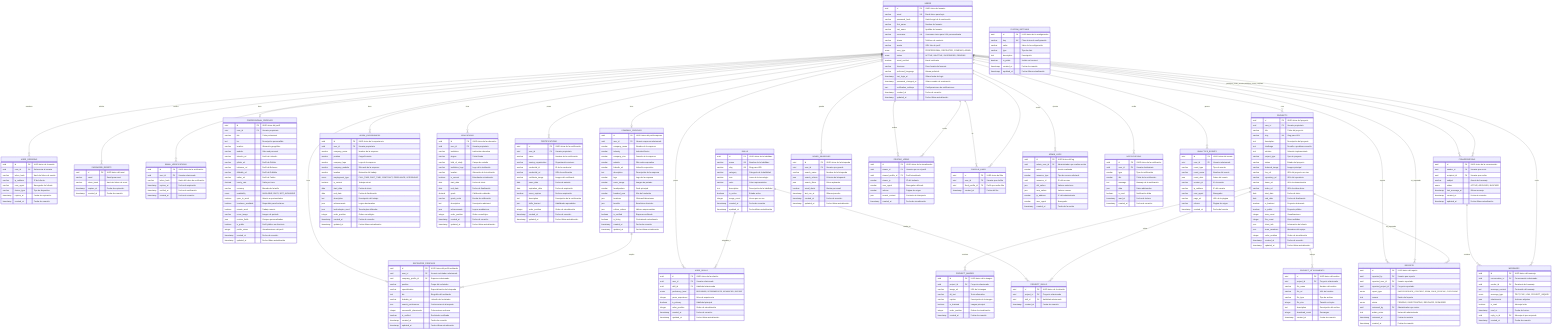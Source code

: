 erDiagram
    %% Comentarios:
    %% - ERD normalizado (3NF) para plataforma de portafolios profesionales
    %% - Estructura para desarrolladores, diseñadores y profesionales tech
    %% - Incluye sistema de búsqueda de talento, mensajería y administración
    %% - Soporte para múltiples tipos de usuarios: freelancers, empresas, reclutadores

    %% === ENTIDADES DE USUARIO Y AUTENTICACIÓN ===
    USERS {
        uuid id PK "UUID único del usuario"
        varchar email UK "Email único para login"
        varchar password_hash "Hash bcrypt de la contraseña"
        varchar first_name "Nombre del usuario"
        varchar last_name "Apellido del usuario"
        varchar username UK "Username único para URL personalizada"
        varchar phone "Teléfono de contacto"
        varchar avatar "URL foto de perfil"
        enum user_type "PROFESSIONAL, RECRUITER, COMPANY, ADMIN"
        enum status "ACTIVE, INACTIVE, SUSPENDED, PENDING"
        boolean email_verified "Email verificado"
        varchar timezone "Zona horaria del usuario"
        varchar preferred_language "Idioma preferido"
        timestamp last_login_at "Última fecha de login"
        timestamp password_changed_at "Último cambio de contraseña"
        json notification_settings "Configuraciones de notificaciones"
        timestamp created_at "Fecha de creación"
        timestamp updated_at "Fecha última actualización"
    }

    USER_SESSIONS {
        uuid id PK "UUID único de la sesión"
        uuid user_id FK "Referencia al usuario"
        varchar token_hash "Hash del token de sesión"
        varchar ip_address "IP del cliente"
        varchar user_agent "Navegador del cliente"
        varchar device_type "Tipo de dispositivo"
        timestamp expires_at "Fecha de expiración"
        timestamp created_at "Fecha de creación"
    }

    PASSWORD_RESETS {
        uuid id PK "UUID único del reset"
        varchar email "Email para reset"
        varchar token_hash "Hash del token de reset"
        timestamp expires_at "Fecha de expiración"
        timestamp created_at "Fecha de creación"
    }

    EMAIL_VERIFICATIONS {
        uuid id PK "UUID único de la verificación"
        uuid user_id FK "Usuario relacionado"
        varchar token_hash "Hash del token de verificación"
        timestamp expires_at "Fecha de expiración"
        timestamp verified_at "Fecha de verificación"
        timestamp created_at "Fecha de creación"
    }

    %% === ENTIDADES DE PERFIL PROFESIONAL ===
    PROFESSIONAL_PROFILES {
        uuid id PK "UUID único del perfil"
        uuid user_id FK "Usuario propietario"
        varchar title "Título profesional"
        text bio "Descripción personal/bio"
        varchar location "Ubicación geográfica"
        varchar website "Sitio web personal"
        varchar linkedin_url "Perfil de LinkedIn"
        varchar github_url "Perfil de GitHub"
        varchar behance_url "Perfil de Behance"
        varchar dribbble_url "Perfil de Dribbble"
        varchar twitter_url "Perfil de Twitter"
        decimal hourly_rate "Tarifa por hora"
        varchar currency "Moneda de la tarifa"
        enum availability "AVAILABLE, BUSY, NOT_AVAILABLE"
        boolean open_to_work "Abierto a oportunidades"
        boolean freelance_available "Disponible para freelance"
        boolean remote_work "Trabajo remoto"
        varchar cover_image "Imagen de portada"
        json custom_fields "Campos personalizados"
        boolean is_public "Perfil público en directorio"
        integer profile_views "Visualizaciones del perfil"
        timestamp created_at "Fecha de creación"
        timestamp updated_at "Fecha última actualización"
    }

    %% === ENTIDADES DE HABILIDADES Y TECNOLOGÍAS ===
    SKILLS {
        uuid id PK "UUID único de la habilidad"
        varchar name UK "Nombre de la habilidad"
        varchar slug UK "Slug para URL"
        varchar category "Categoría de la habilidad"
        varchar icon "Icono de la tecnología"
        varchar color "Color representativo"
        text description "Descripción de la habilidad"
        boolean is_active "Estado activo"
        integer usage_count "Veces que se usa"
        timestamp created_at "Fecha de creación"
        timestamp updated_at "Fecha última actualización"
    }

    USER_SKILLS {
        uuid id PK "UUID único de la relación"
        uuid user_id FK "Usuario relacionado"
        uuid skill_id FK "Habilidad relacionada"
        enum proficiency_level "BEGINNER, INTERMEDIATE, ADVANCED, EXPERT"
        integer years_experience "Años de experiencia"
        boolean is_primary "Habilidad principal"
        integer order_position "Orden de visualización"
        timestamp created_at "Fecha de creación"
        timestamp updated_at "Fecha última actualización"
    }

    %% === ENTIDADES DE EXPERIENCIA LABORAL ===
    WORK_EXPERIENCES {
        uuid id PK "UUID único de la experiencia"
        uuid user_id FK "Usuario propietario"
        varchar company_name "Nombre de la empresa"
        varchar position "Cargo/Posición"
        varchar company_logo "Logo de la empresa"
        varchar company_website "Sitio web de la empresa"
        varchar location "Ubicación del trabajo"
        enum employment_type "FULL_TIME, PART_TIME, CONTRACT, FREELANCE, INTERNSHIP"
        boolean is_current "Trabajo actual"
        date start_date "Fecha de inicio"
        date end_date "Fecha de finalización"
        text description "Descripción del trabajo"
        json achievements "Logros destacados"
        json technologies_used "Tecnologías utilizadas"
        integer order_position "Orden cronológico"
        timestamp created_at "Fecha de creación"
        timestamp updated_at "Fecha última actualización"
    }

    %% === ENTIDADES DE EDUCACIÓN ===
    EDUCATIONS {
        uuid id PK "UUID única de la educación"
        uuid user_id FK "Usuario propietario"
        varchar institution "Institución educativa"
        varchar degree "Título/Grado"
        varchar field_of_study "Campo de estudio"
        varchar institution_logo "Logo de la institución"
        varchar location "Ubicación de la institución"
        boolean is_current "Estudiando actualmente"
        date start_date "Fecha de inicio"
        date end_date "Fecha de finalización"
        decimal grade "Calificación obtenida"
        varchar grade_scale "Escala de calificación"
        text description "Descripción adicional"
        json achievements "Logros académicos"
        integer order_position "Orden cronológico"
        timestamp created_at "Fecha de creación"
        timestamp updated_at "Fecha última actualización"
    }

    %% === ENTIDADES DE CERTIFICACIONES ===
    CERTIFICATIONS {
        uuid id PK "UUID única de la certificación"
        uuid user_id FK "Usuario propietario"
        varchar name "Nombre de la certificación"
        varchar issuing_organization "Organización emisora"
        varchar credential_id "ID de la credencial"
        varchar credential_url "URL de verificación"
        varchar certificate_image "Imagen del certificado"
        date issue_date "Fecha de emisión"
        date expiration_date "Fecha de expiración"
        boolean never_expires "No tiene expiración"
        text description "Descripción de la certificación"
        json skills_learned "Habilidades aprendidas"
        integer order_position "Orden de visualización"
        timestamp created_at "Fecha de creación"
        timestamp updated_at "Fecha última actualización"
    }

    %% === ENTIDADES DE PROYECTOS ===
    PROJECTS {
        uuid id PK "UUID único del proyecto"
        uuid user_id FK "Usuario propietario"
        varchar title "Título del proyecto"
        varchar slug UK "Slug para URL"
        text description "Descripción del proyecto"
        text challenge "Desafío o problema resuelto"
        text solution "Solución implementada"
        varchar project_type "Tipo de proyecto"
        varchar status "Estado del proyecto"
        varchar featured_image "Imagen principal"
        varchar live_url "URL del proyecto en vivo"
        varchar repository_url "URL del repositorio"
        varchar demo_url "URL de demostración"
        varchar video_url "URL de video demo"
        date start_date "Fecha de inicio"
        date end_date "Fecha de finalización"
        boolean is_featured "Proyecto destacado"
        boolean is_public "Proyecto público"
        integer view_count "Visualizaciones"
        integer like_count "Likes recibidos"
        json client_info "Información del cliente"
        json team_members "Miembros del equipo"
        integer order_position "Orden de visualización"
        timestamp created_at "Fecha de creación"
        timestamp updated_at "Fecha última actualización"
    }

    PROJECT_IMAGES {
        uuid id PK "UUID único de la imagen"
        uuid project_id FK "Proyecto relacionado"
        varchar image_url "URL de la imagen"
        varchar alt_text "Texto alternativo"
        varchar caption "Descripción de la imagen"
        boolean is_featured "Imagen principal"
        integer order_position "Orden de visualización"
        timestamp created_at "Fecha de creación"
    }

    PROJECT_SKILLS {
        uuid id PK "UUID único de la relación"
        uuid project_id FK "Proyecto relacionado"
        uuid skill_id FK "Habilidad relacionada"
        timestamp created_at "Fecha de creación"
    }

    PROJECT_ATTACHMENTS {
        uuid id PK "UUID único del archivo"
        uuid project_id FK "Proyecto relacionado"
        varchar file_name "Nombre del archivo"
        varchar file_url "URL del archivo"
        varchar file_type "Tipo de archivo"
        integer file_size "Tamaño en bytes"
        text description "Descripción del archivo"
        integer download_count "Descargas"
        timestamp created_at "Fecha de creación"
    }

    %% === ENTIDADES DE EMPRESAS Y RECLUTADORES ===
    COMPANY_PROFILES {
        uuid id PK "UUID único del perfil empresa"
        uuid user_id FK "Usuario empresa relacionado"
        varchar company_name "Nombre de la empresa"
        varchar industry "Industria/Sector"
        varchar company_size "Tamaño de la empresa"
        varchar website "Sitio web corporativo"
        varchar linkedin_url "LinkedIn corporativo"
        text description "Descripción de la empresa"
        varchar logo "Logo de la empresa"
        varchar cover_image "Imagen de portada"
        varchar headquarters "Sede principal"
        varchar founded_year "Año de fundación"
        json locations "Oficinas/Ubicaciones"
        json benefits "Beneficios ofrecidos"
        json culture_values "Valores empresariales"
        boolean is_verified "Empresa verificada"
        boolean is_hiring "Contratando actualmente"
        timestamp created_at "Fecha de creación"
        timestamp updated_at "Fecha última actualización"
    }

    RECRUITER_PROFILES {
        uuid id PK "UUID único del perfil reclutador"
        uuid user_id FK "Usuario reclutador relacionado"
        uuid company_profile_id FK "Empresa relacionada"
        varchar position "Cargo del reclutador"
        varchar specialization "Especialización de búsqueda"
        text bio "Biografía del reclutador"
        varchar linkedin_url "LinkedIn del reclutador"
        json search_preferences "Preferencias de búsqueda"
        integer successful_placements "Colocaciones exitosas"
        boolean is_verified "Reclutador verificado"
        timestamp created_at "Fecha de creación"
        timestamp updated_at "Fecha última actualización"
    }

    %% === ENTIDADES DE MENSAJERÍA ===
    CONVERSATIONS {
        uuid id PK "UUID único de la conversación"
        uuid sender_id FK "Usuario que envía"
        uuid recipient_id FK "Usuario que recibe"
        varchar subject "Asunto del mensaje"
        enum status "ACTIVE, ARCHIVED, BLOCKED"
        timestamp last_message_at "Último mensaje"
        timestamp created_at "Fecha de creación"
        timestamp updated_at "Fecha última actualización"
    }

    MESSAGES {
        uuid id PK "UUID único del mensaje"
        uuid conversation_id FK "Conversación relacionada"
        uuid sender_id FK "Remitente del mensaje"
        text message_content "Contenido del mensaje"
        enum message_type "TEXT, FILE, LINK, PROJECT_INQUIRY"
        json attachments "Archivos adjuntos"
        boolean is_read "Mensaje leído"
        timestamp read_at "Fecha de lectura"
        uuid reply_to_id FK "Mensaje al que responde"
        timestamp created_at "Fecha de creación"
    }

    %% === ENTIDADES DE BÚSQUEDA Y FILTROS ===
    SAVED_SEARCHES {
        uuid id PK "UUID único de la búsqueda"
        uuid user_id FK "Usuario que guarda"
        varchar search_name "Nombre de la búsqueda"
        json search_criteria "Criterios de búsqueda"
        json search_filters "Filtros aplicados"
        boolean email_alerts "Alertas por email"
        timestamp last_run_at "Última ejecución"
        timestamp created_at "Fecha de creación"
        timestamp updated_at "Fecha última actualización"
    }

    PROFILE_VIEWS {
        uuid id PK "UUID único de la visualización"
        uuid viewer_id FK "Usuario que ve el perfil"
        uuid viewed_profile_id FK "Perfil visualizado"
        varchar viewer_ip "IP del visitante"
        varchar user_agent "Navegador utilizado"
        varchar referrer "Página de origen"
        json search_context "Contexto de búsqueda"
        timestamp created_at "Fecha de visualización"
    }

    PROFILE_LIKES {
        uuid id PK "UUID único del like"
        uuid user_id FK "Usuario que da like"
        uuid liked_profile_id FK "Perfil que recibe like"
        timestamp created_at "Fecha del like"
    }

    %% === ENTIDADES DE CONFIGURACIÓN Y ADMINISTRACIÓN ===
    SYSTEM_SETTINGS {
        uuid id PK "UUID único de la configuración"
        varchar key UK "Clave única de configuración"
        varchar value "Valor de la configuración"
        varchar type "Tipo de dato"
        text description "Descripción"
        boolean is_public "Visible en frontend"
        timestamp created_at "Fecha de creación"
        timestamp updated_at "Fecha última actualización"
    }

    ADMIN_LOGS {
        uuid id PK "UUID único del log"
        uuid admin_user_id FK "Administrador que realiza acción"
        varchar action "Acción realizada"
        varchar resource_type "Tipo de recurso afectado"
        uuid resource_id "ID del recurso"
        json old_values "Valores anteriores"
        json new_values "Valores nuevos"
        varchar ip_address "IP del administrador"
        varchar user_agent "Navegador"
        timestamp created_at "Fecha de la acción"
    }

    NOTIFICATIONS {
        uuid id PK "UUID único de la notificación"
        uuid user_id FK "Usuario destinatario"
        varchar type "Tipo de notificación"
        varchar title "Título de la notificación"
        text message "Mensaje de la notificación"
        json data "Datos adicionales"
        boolean is_read "Notificación leída"
        timestamp read_at "Fecha de lectura"
        timestamp created_at "Fecha de creación"
    }

    ANALYTICS_EVENTS {
        uuid id PK "UUID único del evento"
        uuid user_id FK "Usuario relacionado"
        varchar event_type "Tipo de evento"
        varchar event_name "Nombre del evento"
        json event_data "Datos del evento"
        varchar session_id "ID de sesión"
        varchar ip_address "IP del usuario"
        varchar user_agent "Navegador"
        varchar page_url "URL de la página"
        varchar referrer "Página de origen"
        timestamp created_at "Fecha del evento"
    }

    %% === ENTIDADES DE CONTENIDO Y REPORTES ===
    REPORTS {
        uuid id PK "UUID único del reporte"
        uuid reported_by FK "Usuario que reporta"
        uuid reported_user_id FK "Usuario reportado"
        uuid reported_project_id FK "Proyecto reportado"
        enum report_type "INAPPROPRIATE_CONTENT, SPAM, FAKE_PROFILE, COPYRIGHT"
        text reason "Razón del reporte"
        enum status "PENDING, INVESTIGATING, RESOLVED, DISMISSED"
        uuid reviewed_by FK "Administrador que revisa"
        text admin_notes "Notas del administrador"
        timestamp reviewed_at "Fecha de revisión"
        timestamp created_at "Fecha de creación"
    }

    %% === RELACIONES ===
    USERS ||--o| PROFESSIONAL_PROFILES : "tiene"
    USERS ||--o| COMPANY_PROFILES : "tiene"
    USERS ||--o| RECRUITER_PROFILES : "tiene"
    USERS ||--o{ USER_SESSIONS : "mantiene"
    USERS ||--o{ PASSWORD_RESETS : "solicita"
    USERS ||--o{ EMAIL_VERIFICATIONS : "verifica"

    USERS ||--o{ USER_SKILLS : "posee"
    USERS ||--o{ WORK_EXPERIENCES : "tiene"
    USERS ||--o{ EDUCATIONS : "tiene"
    USERS ||--o{ CERTIFICATIONS : "posee"
    USERS ||--o{ PROJECTS : "crea"

    SKILLS ||--o{ USER_SKILLS : "asignada_a"
    SKILLS ||--o{ PROJECT_SKILLS : "usada_en"

    PROJECTS ||--o{ PROJECT_IMAGES : "contiene"
    PROJECTS ||--o{ PROJECT_SKILLS : "utiliza"
    PROJECTS ||--o{ PROJECT_ATTACHMENTS : "incluye"

    COMPANY_PROFILES ||--o{ RECRUITER_PROFILES : "emplea"

    USERS ||--o{ CONVERSATIONS : "participa_como_sender"
    USERS ||--o{ CONVERSATIONS : "participa_como_recipient"
    CONVERSATIONS ||--o{ MESSAGES : "contiene"
    USERS ||--o{ MESSAGES : "envía"

    USERS ||--o{ SAVED_SEARCHES : "guarda"
    USERS ||--o{ PROFILE_VIEWS : "realiza"
    USERS ||--o{ PROFILE_VIEWS : "recibe"
    USERS ||--o{ PROFILE_LIKES : "da"
    USERS ||--o{ PROFILE_LIKES : "recibe"

    USERS ||--o{ NOTIFICATIONS : "recibe"
    USERS ||--o{ ANALYTICS_EVENTS : "genera"
    USERS ||--o{ ADMIN_LOGS : "ejecuta"

    USERS ||--o{ REPORTS : "reporta"
    USERS ||--o{ REPORTS : "es_reportado"
    PROJECTS ||--o{ REPORTS : "es_reportado"